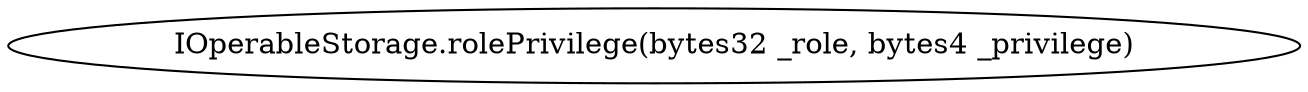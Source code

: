 digraph "" {
	graph [bb="0,0,523.52,36"];
	node [label="\N"];
	"IOperableStorage.rolePrivilege(bytes32 _role, bytes4 _privilege)"	 [height=0.5,
		pos="261.76,18",
		width=7.2711];
}
digraph "" {
	graph [bb="0,0,523.52,36"];
	node [label="\N"];
	"IOperableStorage.rolePrivilege(bytes32 _role, bytes4 _privilege)"	 [height=0.5,
		pos="261.76,18",
		width=7.2711];
}
digraph "" {
	graph [bb="0,0,523.52,36"];
	node [label="\N"];
	"IOperableStorage.rolePrivilege(bytes32 _role, bytes4 _privilege)"	 [height=0.5,
		pos="261.76,18",
		width=7.2711];
}
digraph "" {
	graph [bb="0,0,523.52,36"];
	node [label="\N"];
	"IOperableStorage.rolePrivilege(bytes32 _role, bytes4 _privilege)"	 [height=0.5,
		pos="261.76,18",
		width=7.2711];
}
digraph "" {
	graph [bb="0,0,523.52,36"];
	node [label="\N"];
	"IOperableStorage.rolePrivilege(bytes32 _role, bytes4 _privilege)"	 [height=0.5,
		pos="261.76,18",
		width=7.2711];
}
